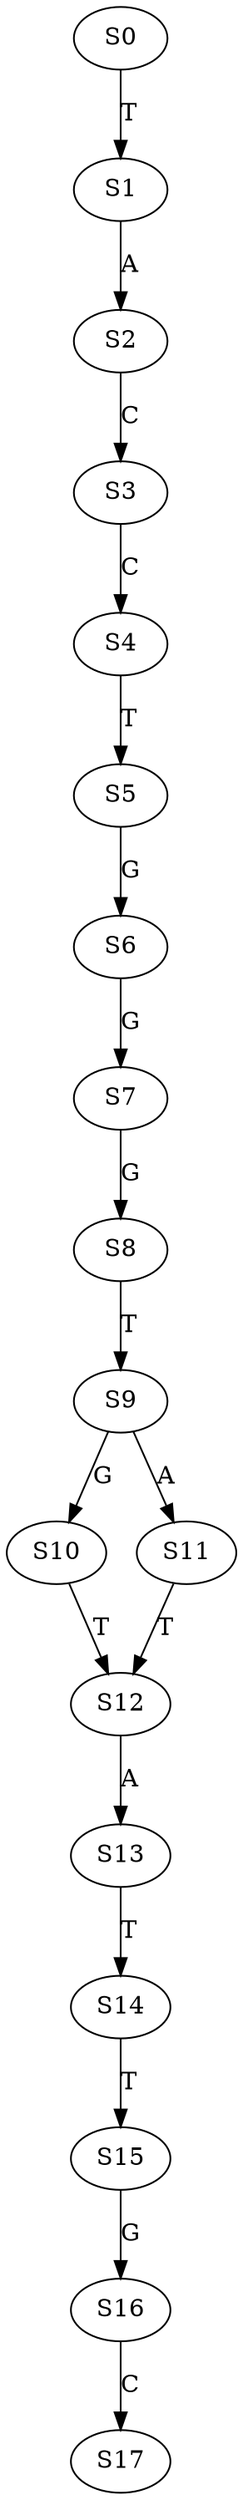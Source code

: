strict digraph  {
	S0 -> S1 [ label = T ];
	S1 -> S2 [ label = A ];
	S2 -> S3 [ label = C ];
	S3 -> S4 [ label = C ];
	S4 -> S5 [ label = T ];
	S5 -> S6 [ label = G ];
	S6 -> S7 [ label = G ];
	S7 -> S8 [ label = G ];
	S8 -> S9 [ label = T ];
	S9 -> S10 [ label = G ];
	S9 -> S11 [ label = A ];
	S10 -> S12 [ label = T ];
	S11 -> S12 [ label = T ];
	S12 -> S13 [ label = A ];
	S13 -> S14 [ label = T ];
	S14 -> S15 [ label = T ];
	S15 -> S16 [ label = G ];
	S16 -> S17 [ label = C ];
}
